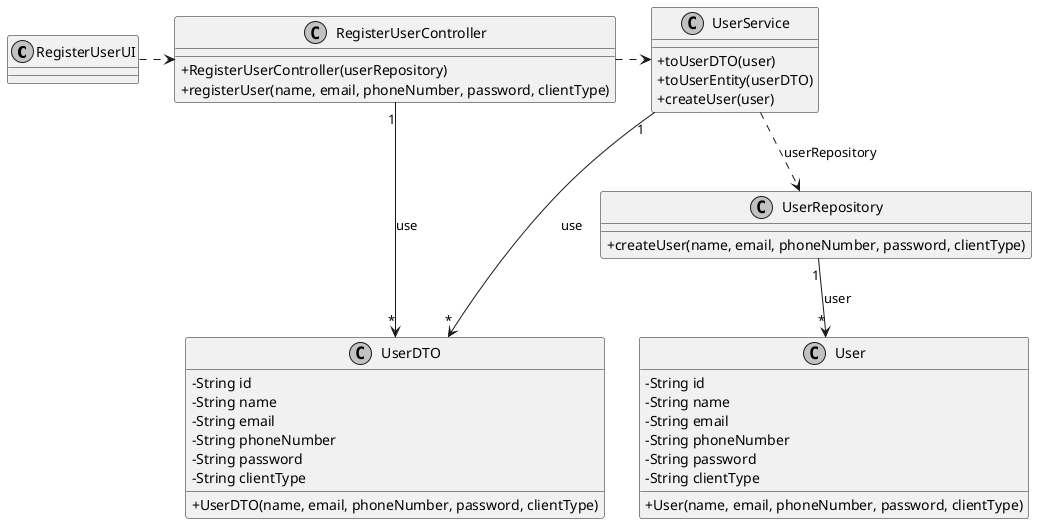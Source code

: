@startuml
skinparam monochrome true
skinparam packageStyle rectangle
skinparam shadowing false
skinparam linetype polyline
skinparam linetype orto

skinparam classAttributeIconSize 0

class RegisterUserUI {
}

class UserService {
    + toUserDTO(user)
    + toUserEntity(userDTO)
    + createUser(user)
}



class RegisterUserController {
    + RegisterUserController(userRepository)
    + registerUser(name, email, phoneNumber, password, clientType)
}

class User {
    - String id
    - String name
    - String email
    - String phoneNumber
    - String password
    - String clientType

    + User(name, email, phoneNumber, password, clientType)
}

class UserDTO {
    - String id
    - String name
    - String email
    - String phoneNumber
    - String password
    - String clientType

    + UserDTO(name, email, phoneNumber, password, clientType)
}

class UserRepository {
    + createUser(name, email, phoneNumber, password, clientType)
}


RegisterUserUI .> RegisterUserController

RegisterUserController .> UserService

UserService ..> UserRepository : userRepository

UserRepository "1" --> "*" User : user
RegisterUserController "1" ---> "*" UserDTO: use
UserService "1" --> "*" UserDTO: use

@enduml
